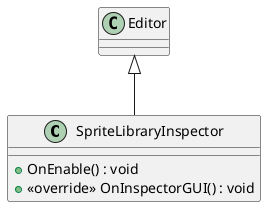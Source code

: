 @startuml
class SpriteLibraryInspector {
    + OnEnable() : void
    + <<override>> OnInspectorGUI() : void
}
Editor <|-- SpriteLibraryInspector
@enduml
